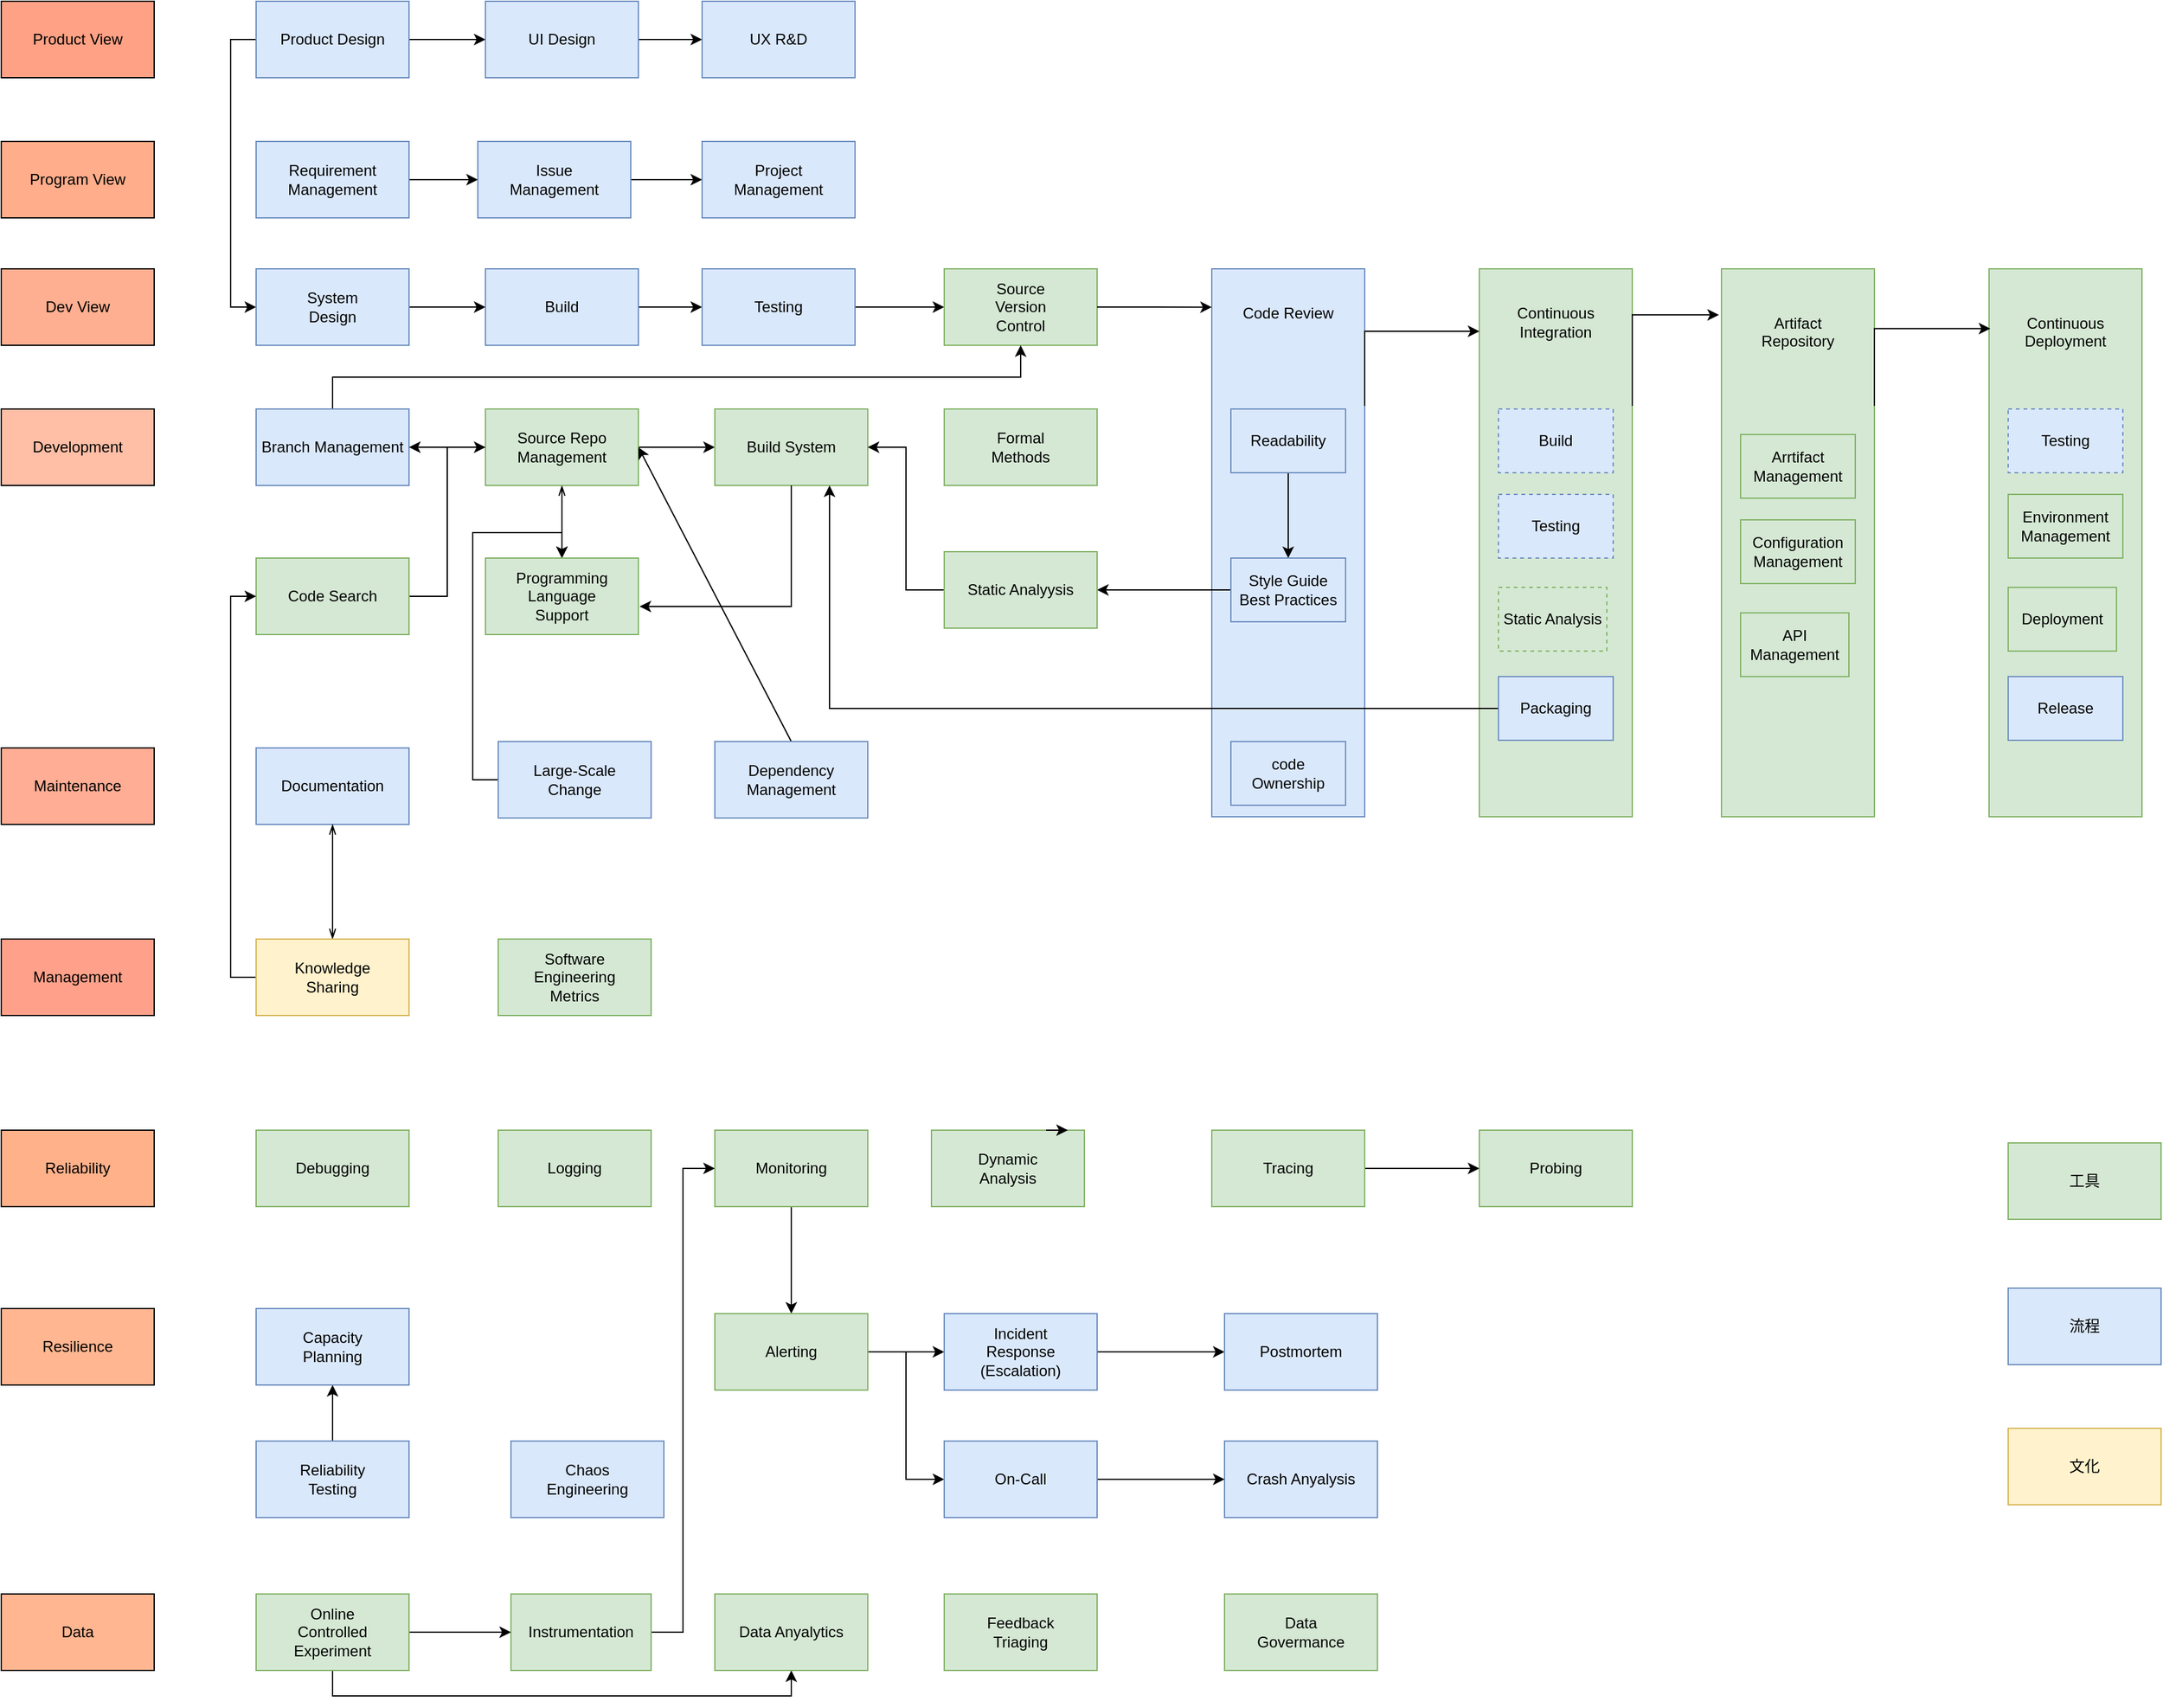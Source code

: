 <mxfile version="22.0.8" type="github">
  <diagram name="Page-1" id="N2fLYYJ7Sn-WK91yS1RT">
    <mxGraphModel dx="1026" dy="734" grid="1" gridSize="10" guides="1" tooltips="1" connect="1" arrows="1" fold="1" page="1" pageScale="1" pageWidth="827" pageHeight="1169" math="0" shadow="0">
      <root>
        <mxCell id="0" />
        <mxCell id="1" parent="0" />
        <mxCell id="pkD06Va31-v87r6-lviA-1" value="Product View" style="rounded=0;whiteSpace=wrap;html=1;fillColor=#FFA185;" parent="1" vertex="1">
          <mxGeometry x="40" y="50" width="120" height="60" as="geometry" />
        </mxCell>
        <mxCell id="pkD06Va31-v87r6-lviA-2" value="Program View" style="rounded=0;whiteSpace=wrap;html=1;fillColor=#FFAD8A;" parent="1" vertex="1">
          <mxGeometry x="40" y="160" width="120" height="60" as="geometry" />
        </mxCell>
        <mxCell id="pkD06Va31-v87r6-lviA-3" value="Dev View" style="rounded=0;whiteSpace=wrap;html=1;fillColor=#FFAF91;" parent="1" vertex="1">
          <mxGeometry x="40" y="260" width="120" height="60" as="geometry" />
        </mxCell>
        <mxCell id="pkD06Va31-v87r6-lviA-4" value="Development" style="rounded=0;whiteSpace=wrap;html=1;fillColor=#FFBEA6;" parent="1" vertex="1">
          <mxGeometry x="40" y="370" width="120" height="60" as="geometry" />
        </mxCell>
        <mxCell id="pkD06Va31-v87r6-lviA-5" value="Maintenance" style="rounded=0;whiteSpace=wrap;html=1;fillColor=#FFAD94;" parent="1" vertex="1">
          <mxGeometry x="40" y="636" width="120" height="60" as="geometry" />
        </mxCell>
        <mxCell id="pkD06Va31-v87r6-lviA-6" value="Management" style="rounded=0;whiteSpace=wrap;html=1;fillColor=#FFA18A;" parent="1" vertex="1">
          <mxGeometry x="40" y="786" width="120" height="60" as="geometry" />
        </mxCell>
        <mxCell id="pkD06Va31-v87r6-lviA-7" value="Reliability" style="rounded=0;whiteSpace=wrap;html=1;fillColor=#FFB18A;" parent="1" vertex="1">
          <mxGeometry x="40" y="936" width="120" height="60" as="geometry" />
        </mxCell>
        <mxCell id="pkD06Va31-v87r6-lviA-8" value="Resilience" style="rounded=0;whiteSpace=wrap;html=1;fillColor=#FFB691;" parent="1" vertex="1">
          <mxGeometry x="40" y="1076" width="120" height="60" as="geometry" />
        </mxCell>
        <mxCell id="pkD06Va31-v87r6-lviA-22" value="" style="edgeStyle=orthogonalEdgeStyle;rounded=0;orthogonalLoop=1;jettySize=auto;html=1;" parent="1" source="pkD06Va31-v87r6-lviA-9" target="pkD06Va31-v87r6-lviA-10" edge="1">
          <mxGeometry relative="1" as="geometry" />
        </mxCell>
        <mxCell id="pkD06Va31-v87r6-lviA-24" style="edgeStyle=orthogonalEdgeStyle;rounded=0;orthogonalLoop=1;jettySize=auto;html=1;entryX=0;entryY=0.5;entryDx=0;entryDy=0;exitX=0;exitY=0.5;exitDx=0;exitDy=0;" parent="1" source="pkD06Va31-v87r6-lviA-9" target="pkD06Va31-v87r6-lviA-15" edge="1">
          <mxGeometry relative="1" as="geometry" />
        </mxCell>
        <mxCell id="pkD06Va31-v87r6-lviA-9" value="Product Design" style="rounded=0;whiteSpace=wrap;html=1;fillColor=#dae8fc;strokeColor=#6c8ebf;" parent="1" vertex="1">
          <mxGeometry x="240" y="50" width="120" height="60" as="geometry" />
        </mxCell>
        <mxCell id="pkD06Va31-v87r6-lviA-23" value="" style="edgeStyle=orthogonalEdgeStyle;rounded=0;orthogonalLoop=1;jettySize=auto;html=1;" parent="1" source="pkD06Va31-v87r6-lviA-10" target="pkD06Va31-v87r6-lviA-11" edge="1">
          <mxGeometry relative="1" as="geometry" />
        </mxCell>
        <mxCell id="pkD06Va31-v87r6-lviA-10" value="UI Design" style="rounded=0;whiteSpace=wrap;html=1;fillColor=#dae8fc;strokeColor=#6c8ebf;" parent="1" vertex="1">
          <mxGeometry x="420" y="50" width="120" height="60" as="geometry" />
        </mxCell>
        <mxCell id="pkD06Va31-v87r6-lviA-11" value="UX R&amp;amp;D" style="rounded=0;whiteSpace=wrap;html=1;fillColor=#dae8fc;strokeColor=#6c8ebf;" parent="1" vertex="1">
          <mxGeometry x="590" y="50" width="120" height="60" as="geometry" />
        </mxCell>
        <mxCell id="azXyzHov6pEqpBvfPe1A-110" value="" style="edgeStyle=orthogonalEdgeStyle;rounded=0;orthogonalLoop=1;jettySize=auto;html=1;" edge="1" parent="1" source="pkD06Va31-v87r6-lviA-12" target="pkD06Va31-v87r6-lviA-13">
          <mxGeometry relative="1" as="geometry" />
        </mxCell>
        <mxCell id="pkD06Va31-v87r6-lviA-12" value="Requirement&lt;br&gt;Management" style="rounded=0;whiteSpace=wrap;html=1;fillColor=#dae8fc;strokeColor=#6c8ebf;" parent="1" vertex="1">
          <mxGeometry x="240" y="160" width="120" height="60" as="geometry" />
        </mxCell>
        <mxCell id="azXyzHov6pEqpBvfPe1A-111" value="" style="edgeStyle=orthogonalEdgeStyle;rounded=0;orthogonalLoop=1;jettySize=auto;html=1;" edge="1" parent="1" source="pkD06Va31-v87r6-lviA-13" target="pkD06Va31-v87r6-lviA-14">
          <mxGeometry relative="1" as="geometry" />
        </mxCell>
        <mxCell id="pkD06Va31-v87r6-lviA-13" value="Issue&lt;br&gt;Management" style="rounded=0;whiteSpace=wrap;html=1;fillColor=#dae8fc;strokeColor=#6c8ebf;" parent="1" vertex="1">
          <mxGeometry x="414" y="160" width="120" height="60" as="geometry" />
        </mxCell>
        <mxCell id="pkD06Va31-v87r6-lviA-14" value="Project&lt;br&gt;Management" style="rounded=0;whiteSpace=wrap;html=1;fillColor=#dae8fc;strokeColor=#6c8ebf;" parent="1" vertex="1">
          <mxGeometry x="590" y="160" width="120" height="60" as="geometry" />
        </mxCell>
        <mxCell id="azXyzHov6pEqpBvfPe1A-88" value="" style="edgeStyle=orthogonalEdgeStyle;rounded=0;orthogonalLoop=1;jettySize=auto;html=1;" edge="1" parent="1" source="pkD06Va31-v87r6-lviA-15" target="pkD06Va31-v87r6-lviA-16">
          <mxGeometry relative="1" as="geometry" />
        </mxCell>
        <mxCell id="pkD06Va31-v87r6-lviA-15" value="System&lt;br&gt;Design" style="rounded=0;whiteSpace=wrap;html=1;fillColor=#dae8fc;strokeColor=#6c8ebf;" parent="1" vertex="1">
          <mxGeometry x="240" y="260" width="120" height="60" as="geometry" />
        </mxCell>
        <mxCell id="azXyzHov6pEqpBvfPe1A-102" value="" style="edgeStyle=orthogonalEdgeStyle;rounded=0;orthogonalLoop=1;jettySize=auto;html=1;" edge="1" parent="1" source="pkD06Va31-v87r6-lviA-16" target="pkD06Va31-v87r6-lviA-17">
          <mxGeometry relative="1" as="geometry" />
        </mxCell>
        <mxCell id="pkD06Va31-v87r6-lviA-16" value="Build" style="rounded=0;whiteSpace=wrap;html=1;fillColor=#dae8fc;strokeColor=#6c8ebf;" parent="1" vertex="1">
          <mxGeometry x="420" y="260" width="120" height="60" as="geometry" />
        </mxCell>
        <mxCell id="azXyzHov6pEqpBvfPe1A-103" value="" style="edgeStyle=orthogonalEdgeStyle;rounded=0;orthogonalLoop=1;jettySize=auto;html=1;" edge="1" parent="1" source="pkD06Va31-v87r6-lviA-17" target="pkD06Va31-v87r6-lviA-18">
          <mxGeometry relative="1" as="geometry" />
        </mxCell>
        <mxCell id="pkD06Va31-v87r6-lviA-17" value="Testing" style="rounded=0;whiteSpace=wrap;html=1;fillColor=#dae8fc;strokeColor=#6c8ebf;" parent="1" vertex="1">
          <mxGeometry x="590" y="260" width="120" height="60" as="geometry" />
        </mxCell>
        <mxCell id="pkD06Va31-v87r6-lviA-18" value="Source&lt;br&gt;Version&lt;br&gt;Control" style="rounded=0;whiteSpace=wrap;html=1;fillColor=#d5e8d4;strokeColor=#82b366;" parent="1" vertex="1">
          <mxGeometry x="780" y="260" width="120" height="60" as="geometry" />
        </mxCell>
        <mxCell id="azXyzHov6pEqpBvfPe1A-87" style="edgeStyle=orthogonalEdgeStyle;rounded=0;orthogonalLoop=1;jettySize=auto;html=1;exitX=0.5;exitY=0;exitDx=0;exitDy=0;entryX=0.5;entryY=1;entryDx=0;entryDy=0;" edge="1" parent="1" source="pkD06Va31-v87r6-lviA-19" target="pkD06Va31-v87r6-lviA-18">
          <mxGeometry relative="1" as="geometry" />
        </mxCell>
        <mxCell id="pkD06Va31-v87r6-lviA-19" value="Branch Management" style="rounded=0;whiteSpace=wrap;html=1;fillColor=#dae8fc;strokeColor=#6c8ebf;" parent="1" vertex="1">
          <mxGeometry x="240" y="370" width="120" height="60" as="geometry" />
        </mxCell>
        <mxCell id="azXyzHov6pEqpBvfPe1A-90" value="" style="edgeStyle=orthogonalEdgeStyle;rounded=0;orthogonalLoop=1;jettySize=auto;html=1;" edge="1" parent="1" source="pkD06Va31-v87r6-lviA-20" target="pkD06Va31-v87r6-lviA-19">
          <mxGeometry relative="1" as="geometry" />
        </mxCell>
        <mxCell id="azXyzHov6pEqpBvfPe1A-92" value="" style="edgeStyle=orthogonalEdgeStyle;rounded=0;orthogonalLoop=1;jettySize=auto;html=1;startArrow=openThin;startFill=0;" edge="1" parent="1" source="pkD06Va31-v87r6-lviA-20" target="azXyzHov6pEqpBvfPe1A-21">
          <mxGeometry relative="1" as="geometry" />
        </mxCell>
        <mxCell id="azXyzHov6pEqpBvfPe1A-96" value="" style="edgeStyle=orthogonalEdgeStyle;rounded=0;orthogonalLoop=1;jettySize=auto;html=1;" edge="1" parent="1" source="pkD06Va31-v87r6-lviA-20" target="pkD06Va31-v87r6-lviA-21">
          <mxGeometry relative="1" as="geometry" />
        </mxCell>
        <mxCell id="pkD06Va31-v87r6-lviA-20" value="Source Repo&lt;br&gt;Management" style="rounded=0;whiteSpace=wrap;html=1;fillColor=#d5e8d4;strokeColor=#82b366;" parent="1" vertex="1">
          <mxGeometry x="420" y="370" width="120" height="60" as="geometry" />
        </mxCell>
        <mxCell id="pkD06Va31-v87r6-lviA-21" value="Build System" style="rounded=0;whiteSpace=wrap;html=1;fillColor=#d5e8d4;strokeColor=#82b366;" parent="1" vertex="1">
          <mxGeometry x="600" y="370" width="120" height="60" as="geometry" />
        </mxCell>
        <mxCell id="azXyzHov6pEqpBvfPe1A-1" value="Code Review&lt;br&gt;&lt;br&gt;&lt;br&gt;&lt;br&gt;&lt;br&gt;&lt;br&gt;&lt;br&gt;&lt;br&gt;&lt;br&gt;&lt;br&gt;&lt;br&gt;&lt;br&gt;&lt;br&gt;&lt;br&gt;&lt;br&gt;&lt;br&gt;&lt;br&gt;&lt;br&gt;&lt;br&gt;&lt;br&gt;&lt;br&gt;&lt;br&gt;&lt;br&gt;&lt;br&gt;&lt;br&gt;&lt;br&gt;" style="rounded=0;whiteSpace=wrap;html=1;fillColor=#dae8fc;strokeColor=#6c8ebf;align=center;" vertex="1" parent="1">
          <mxGeometry x="990" y="260" width="120" height="430" as="geometry" />
        </mxCell>
        <mxCell id="azXyzHov6pEqpBvfPe1A-100" value="" style="edgeStyle=orthogonalEdgeStyle;rounded=0;orthogonalLoop=1;jettySize=auto;html=1;" edge="1" parent="1" source="azXyzHov6pEqpBvfPe1A-2" target="azXyzHov6pEqpBvfPe1A-3">
          <mxGeometry relative="1" as="geometry" />
        </mxCell>
        <mxCell id="azXyzHov6pEqpBvfPe1A-2" value="Readability" style="rounded=0;whiteSpace=wrap;html=1;fillColor=#dae8fc;strokeColor=#6c8ebf;" vertex="1" parent="1">
          <mxGeometry x="1005" y="370" width="90" height="50" as="geometry" />
        </mxCell>
        <mxCell id="azXyzHov6pEqpBvfPe1A-101" value="" style="edgeStyle=orthogonalEdgeStyle;rounded=0;orthogonalLoop=1;jettySize=auto;html=1;" edge="1" parent="1" source="azXyzHov6pEqpBvfPe1A-3" target="azXyzHov6pEqpBvfPe1A-23">
          <mxGeometry relative="1" as="geometry" />
        </mxCell>
        <mxCell id="azXyzHov6pEqpBvfPe1A-3" value="Style Guide&lt;br&gt;Best Practices" style="rounded=0;whiteSpace=wrap;html=1;fillColor=#dae8fc;strokeColor=#6c8ebf;" vertex="1" parent="1">
          <mxGeometry x="1005" y="487" width="90" height="50" as="geometry" />
        </mxCell>
        <mxCell id="azXyzHov6pEqpBvfPe1A-4" value="code&lt;br&gt;Ownership" style="rounded=0;whiteSpace=wrap;html=1;fillColor=#dae8fc;strokeColor=#6c8ebf;" vertex="1" parent="1">
          <mxGeometry x="1005" y="631" width="90" height="50" as="geometry" />
        </mxCell>
        <mxCell id="azXyzHov6pEqpBvfPe1A-91" style="edgeStyle=orthogonalEdgeStyle;rounded=0;orthogonalLoop=1;jettySize=auto;html=1;exitX=1;exitY=0.5;exitDx=0;exitDy=0;entryX=0;entryY=0.5;entryDx=0;entryDy=0;" edge="1" parent="1" source="azXyzHov6pEqpBvfPe1A-14" target="pkD06Va31-v87r6-lviA-20">
          <mxGeometry relative="1" as="geometry" />
        </mxCell>
        <mxCell id="azXyzHov6pEqpBvfPe1A-14" value="Code Search" style="rounded=0;whiteSpace=wrap;html=1;fillColor=#d5e8d4;strokeColor=#82b366;" vertex="1" parent="1">
          <mxGeometry x="240" y="487" width="120" height="60" as="geometry" />
        </mxCell>
        <mxCell id="azXyzHov6pEqpBvfPe1A-15" value="Documentation" style="rounded=0;whiteSpace=wrap;html=1;fillColor=#dae8fc;strokeColor=#6c8ebf;" vertex="1" parent="1">
          <mxGeometry x="240" y="636" width="120" height="60" as="geometry" />
        </mxCell>
        <mxCell id="azXyzHov6pEqpBvfPe1A-85" style="edgeStyle=orthogonalEdgeStyle;rounded=0;orthogonalLoop=1;jettySize=auto;html=1;exitX=0;exitY=0.5;exitDx=0;exitDy=0;entryX=0;entryY=0.5;entryDx=0;entryDy=0;" edge="1" parent="1" source="azXyzHov6pEqpBvfPe1A-17" target="azXyzHov6pEqpBvfPe1A-14">
          <mxGeometry relative="1" as="geometry" />
        </mxCell>
        <mxCell id="azXyzHov6pEqpBvfPe1A-86" value="" style="rounded=0;orthogonalLoop=1;jettySize=auto;html=1;endArrow=openThin;endFill=0;startArrow=openThin;startFill=0;" edge="1" parent="1" source="azXyzHov6pEqpBvfPe1A-17" target="azXyzHov6pEqpBvfPe1A-15">
          <mxGeometry relative="1" as="geometry" />
        </mxCell>
        <mxCell id="azXyzHov6pEqpBvfPe1A-17" value="Knowledge&lt;br&gt;Sharing" style="rounded=0;whiteSpace=wrap;html=1;fillColor=#fff2cc;strokeColor=#d6b656;" vertex="1" parent="1">
          <mxGeometry x="240" y="786" width="120" height="60" as="geometry" />
        </mxCell>
        <mxCell id="azXyzHov6pEqpBvfPe1A-18" value="Software&lt;br&gt;Engineering&lt;br&gt;Metrics" style="rounded=0;whiteSpace=wrap;html=1;fillColor=#d5e8d4;strokeColor=#82b366;" vertex="1" parent="1">
          <mxGeometry x="430" y="786" width="120" height="60" as="geometry" />
        </mxCell>
        <mxCell id="azXyzHov6pEqpBvfPe1A-93" style="edgeStyle=orthogonalEdgeStyle;rounded=0;orthogonalLoop=1;jettySize=auto;html=1;exitX=0;exitY=0.5;exitDx=0;exitDy=0;entryX=0.5;entryY=0;entryDx=0;entryDy=0;" edge="1" parent="1" source="azXyzHov6pEqpBvfPe1A-19" target="azXyzHov6pEqpBvfPe1A-21">
          <mxGeometry relative="1" as="geometry">
            <Array as="points">
              <mxPoint x="410" y="661" />
              <mxPoint x="410" y="467" />
              <mxPoint x="480" y="467" />
            </Array>
          </mxGeometry>
        </mxCell>
        <mxCell id="azXyzHov6pEqpBvfPe1A-19" value="Large-Scale&lt;br&gt;Change" style="rounded=0;whiteSpace=wrap;html=1;fillColor=#dae8fc;strokeColor=#6c8ebf;" vertex="1" parent="1">
          <mxGeometry x="430" y="631" width="120" height="60" as="geometry" />
        </mxCell>
        <mxCell id="azXyzHov6pEqpBvfPe1A-94" style="rounded=0;orthogonalLoop=1;jettySize=auto;html=1;exitX=0.5;exitY=0;exitDx=0;exitDy=0;entryX=1;entryY=0.5;entryDx=0;entryDy=0;" edge="1" parent="1" source="azXyzHov6pEqpBvfPe1A-20" target="pkD06Va31-v87r6-lviA-20">
          <mxGeometry relative="1" as="geometry" />
        </mxCell>
        <mxCell id="azXyzHov6pEqpBvfPe1A-20" value="Dependency&lt;br&gt;Management" style="rounded=0;whiteSpace=wrap;html=1;fillColor=#dae8fc;strokeColor=#6c8ebf;" vertex="1" parent="1">
          <mxGeometry x="600" y="631" width="120" height="60" as="geometry" />
        </mxCell>
        <mxCell id="azXyzHov6pEqpBvfPe1A-21" value="Programming&lt;br&gt;Language&lt;br&gt;Support" style="rounded=0;whiteSpace=wrap;html=1;fillColor=#d5e8d4;strokeColor=#82b366;" vertex="1" parent="1">
          <mxGeometry x="420" y="487" width="120" height="60" as="geometry" />
        </mxCell>
        <mxCell id="azXyzHov6pEqpBvfPe1A-22" value="Formal&lt;br&gt;Methods" style="rounded=0;whiteSpace=wrap;html=1;fillColor=#d5e8d4;strokeColor=#82b366;" vertex="1" parent="1">
          <mxGeometry x="780" y="370" width="120" height="60" as="geometry" />
        </mxCell>
        <mxCell id="azXyzHov6pEqpBvfPe1A-98" style="edgeStyle=orthogonalEdgeStyle;rounded=0;orthogonalLoop=1;jettySize=auto;html=1;exitX=0;exitY=0.5;exitDx=0;exitDy=0;entryX=1;entryY=0.5;entryDx=0;entryDy=0;" edge="1" parent="1" source="azXyzHov6pEqpBvfPe1A-23" target="pkD06Va31-v87r6-lviA-21">
          <mxGeometry relative="1" as="geometry" />
        </mxCell>
        <mxCell id="azXyzHov6pEqpBvfPe1A-23" value="Static Analyysis" style="rounded=0;whiteSpace=wrap;html=1;fillColor=#d5e8d4;strokeColor=#82b366;" vertex="1" parent="1">
          <mxGeometry x="780" y="482" width="120" height="60" as="geometry" />
        </mxCell>
        <mxCell id="azXyzHov6pEqpBvfPe1A-24" value="Continuous&lt;br&gt;Integration&lt;br&gt;&lt;br&gt;&lt;br&gt;&lt;br&gt;&lt;br&gt;&lt;br&gt;&lt;br&gt;&lt;br&gt;&lt;br&gt;&lt;br&gt;&lt;br&gt;&lt;br&gt;&lt;br&gt;&lt;br&gt;&lt;br&gt;&lt;br&gt;&lt;br&gt;&lt;br&gt;&lt;br&gt;&lt;br&gt;&lt;br&gt;&lt;br&gt;&lt;br&gt;&lt;br&gt;&lt;br&gt;" style="rounded=0;whiteSpace=wrap;html=1;fillColor=#d5e8d4;strokeColor=#82b366;align=center;" vertex="1" parent="1">
          <mxGeometry x="1200" y="260" width="120" height="430" as="geometry" />
        </mxCell>
        <mxCell id="azXyzHov6pEqpBvfPe1A-25" value="Build" style="rounded=0;whiteSpace=wrap;html=1;fillColor=#dae8fc;strokeColor=#6c8ebf;dashed=1;" vertex="1" parent="1">
          <mxGeometry x="1215" y="370" width="90" height="50" as="geometry" />
        </mxCell>
        <mxCell id="azXyzHov6pEqpBvfPe1A-26" value="Testing" style="rounded=0;whiteSpace=wrap;html=1;fillColor=#dae8fc;strokeColor=#6c8ebf;dashed=1;" vertex="1" parent="1">
          <mxGeometry x="1215" y="437" width="90" height="50" as="geometry" />
        </mxCell>
        <mxCell id="azXyzHov6pEqpBvfPe1A-27" value="Static Analysis" style="rounded=0;whiteSpace=wrap;html=1;fillColor=#d5e8d4;strokeColor=#82b366;dashed=1;" vertex="1" parent="1">
          <mxGeometry x="1215" y="510" width="85" height="50" as="geometry" />
        </mxCell>
        <mxCell id="azXyzHov6pEqpBvfPe1A-99" style="edgeStyle=orthogonalEdgeStyle;rounded=0;orthogonalLoop=1;jettySize=auto;html=1;exitX=0;exitY=0.5;exitDx=0;exitDy=0;entryX=0.75;entryY=1;entryDx=0;entryDy=0;" edge="1" parent="1" source="azXyzHov6pEqpBvfPe1A-32" target="pkD06Va31-v87r6-lviA-21">
          <mxGeometry relative="1" as="geometry" />
        </mxCell>
        <mxCell id="azXyzHov6pEqpBvfPe1A-32" value="Packaging" style="rounded=0;whiteSpace=wrap;html=1;fillColor=#dae8fc;strokeColor=#6c8ebf;" vertex="1" parent="1">
          <mxGeometry x="1215" y="580" width="90" height="50" as="geometry" />
        </mxCell>
        <mxCell id="azXyzHov6pEqpBvfPe1A-38" value="Artifact&lt;br&gt;Repository&lt;br&gt;&lt;br&gt;&lt;br&gt;&lt;br&gt;&lt;br&gt;&lt;br&gt;&lt;br&gt;&lt;br&gt;&lt;br&gt;&lt;br&gt;&lt;br&gt;&lt;br&gt;&lt;br&gt;&lt;br&gt;&lt;br&gt;&lt;br&gt;&lt;br&gt;&lt;br&gt;&lt;br&gt;&lt;br&gt;&lt;br&gt;&lt;br&gt;&lt;br&gt;&lt;br&gt;" style="rounded=0;whiteSpace=wrap;html=1;fillColor=#d5e8d4;strokeColor=#82b366;align=center;" vertex="1" parent="1">
          <mxGeometry x="1390" y="260" width="120" height="430" as="geometry" />
        </mxCell>
        <mxCell id="azXyzHov6pEqpBvfPe1A-39" value="Arrtifact&lt;br&gt;Management" style="rounded=0;whiteSpace=wrap;html=1;fillColor=#d5e8d4;strokeColor=#82b366;" vertex="1" parent="1">
          <mxGeometry x="1405" y="390" width="90" height="50" as="geometry" />
        </mxCell>
        <mxCell id="azXyzHov6pEqpBvfPe1A-40" value="Configuration&lt;br&gt;Management" style="rounded=0;whiteSpace=wrap;html=1;fillColor=#d5e8d4;strokeColor=#82b366;" vertex="1" parent="1">
          <mxGeometry x="1405" y="457" width="90" height="50" as="geometry" />
        </mxCell>
        <mxCell id="azXyzHov6pEqpBvfPe1A-41" value="API Management" style="rounded=0;whiteSpace=wrap;html=1;fillColor=#d5e8d4;strokeColor=#82b366;" vertex="1" parent="1">
          <mxGeometry x="1405" y="530" width="85" height="50" as="geometry" />
        </mxCell>
        <mxCell id="azXyzHov6pEqpBvfPe1A-43" value="Continuous&lt;br&gt;Deployment&lt;br&gt;&lt;br&gt;&lt;br&gt;&lt;br&gt;&lt;br&gt;&lt;br&gt;&lt;br&gt;&lt;br&gt;&lt;br&gt;&lt;br&gt;&lt;br&gt;&lt;br&gt;&lt;br&gt;&lt;br&gt;&lt;br&gt;&lt;br&gt;&lt;br&gt;&lt;br&gt;&lt;br&gt;&lt;br&gt;&lt;br&gt;&lt;br&gt;&lt;br&gt;&lt;br&gt;" style="rounded=0;whiteSpace=wrap;html=1;fillColor=#d5e8d4;strokeColor=#82b366;align=center;" vertex="1" parent="1">
          <mxGeometry x="1600" y="260" width="120" height="430" as="geometry" />
        </mxCell>
        <mxCell id="azXyzHov6pEqpBvfPe1A-44" value="Testing" style="rounded=0;whiteSpace=wrap;html=1;fillColor=#dae8fc;strokeColor=#6c8ebf;dashed=1;" vertex="1" parent="1">
          <mxGeometry x="1615" y="370" width="90" height="50" as="geometry" />
        </mxCell>
        <mxCell id="azXyzHov6pEqpBvfPe1A-45" value="Environment&lt;br&gt;Management" style="rounded=0;whiteSpace=wrap;html=1;fillColor=#d5e8d4;strokeColor=#82b366;" vertex="1" parent="1">
          <mxGeometry x="1615" y="437" width="90" height="50" as="geometry" />
        </mxCell>
        <mxCell id="azXyzHov6pEqpBvfPe1A-46" value="Deployment" style="rounded=0;whiteSpace=wrap;html=1;fillColor=#d5e8d4;strokeColor=#82b366;" vertex="1" parent="1">
          <mxGeometry x="1615" y="510" width="85" height="50" as="geometry" />
        </mxCell>
        <mxCell id="azXyzHov6pEqpBvfPe1A-47" value="Release" style="rounded=0;whiteSpace=wrap;html=1;fillColor=#dae8fc;strokeColor=#6c8ebf;" vertex="1" parent="1">
          <mxGeometry x="1615" y="580" width="90" height="50" as="geometry" />
        </mxCell>
        <mxCell id="azXyzHov6pEqpBvfPe1A-48" value="Debugging" style="rounded=0;whiteSpace=wrap;html=1;fillColor=#d5e8d4;strokeColor=#82b366;" vertex="1" parent="1">
          <mxGeometry x="240" y="936" width="120" height="60" as="geometry" />
        </mxCell>
        <mxCell id="azXyzHov6pEqpBvfPe1A-49" value="Logging" style="rounded=0;whiteSpace=wrap;html=1;fillColor=#d5e8d4;strokeColor=#82b366;" vertex="1" parent="1">
          <mxGeometry x="430" y="936" width="120" height="60" as="geometry" />
        </mxCell>
        <mxCell id="azXyzHov6pEqpBvfPe1A-78" style="edgeStyle=orthogonalEdgeStyle;rounded=0;orthogonalLoop=1;jettySize=auto;html=1;exitX=0.5;exitY=1;exitDx=0;exitDy=0;" edge="1" parent="1" source="azXyzHov6pEqpBvfPe1A-50" target="azXyzHov6pEqpBvfPe1A-59">
          <mxGeometry relative="1" as="geometry" />
        </mxCell>
        <mxCell id="azXyzHov6pEqpBvfPe1A-50" value="Monitoring" style="rounded=0;whiteSpace=wrap;html=1;fillColor=#d5e8d4;strokeColor=#82b366;" vertex="1" parent="1">
          <mxGeometry x="600" y="936" width="120" height="60" as="geometry" />
        </mxCell>
        <mxCell id="azXyzHov6pEqpBvfPe1A-51" value="Dynamic&lt;br&gt;Analysis" style="rounded=0;whiteSpace=wrap;html=1;fillColor=#d5e8d4;strokeColor=#82b366;" vertex="1" parent="1">
          <mxGeometry x="770" y="936" width="120" height="60" as="geometry" />
        </mxCell>
        <mxCell id="azXyzHov6pEqpBvfPe1A-83" value="" style="edgeStyle=orthogonalEdgeStyle;rounded=0;orthogonalLoop=1;jettySize=auto;html=1;" edge="1" parent="1" source="azXyzHov6pEqpBvfPe1A-52" target="azXyzHov6pEqpBvfPe1A-53">
          <mxGeometry relative="1" as="geometry" />
        </mxCell>
        <mxCell id="azXyzHov6pEqpBvfPe1A-52" value="Tracing" style="rounded=0;whiteSpace=wrap;html=1;fillColor=#d5e8d4;strokeColor=#82b366;" vertex="1" parent="1">
          <mxGeometry x="990" y="936" width="120" height="60" as="geometry" />
        </mxCell>
        <mxCell id="azXyzHov6pEqpBvfPe1A-53" value="Probing" style="rounded=0;whiteSpace=wrap;html=1;fillColor=#d5e8d4;strokeColor=#82b366;" vertex="1" parent="1">
          <mxGeometry x="1200" y="936" width="120" height="60" as="geometry" />
        </mxCell>
        <mxCell id="azXyzHov6pEqpBvfPe1A-54" style="edgeStyle=orthogonalEdgeStyle;rounded=0;orthogonalLoop=1;jettySize=auto;html=1;exitX=0.75;exitY=0;exitDx=0;exitDy=0;entryX=0.892;entryY=0;entryDx=0;entryDy=0;entryPerimeter=0;" edge="1" parent="1" source="azXyzHov6pEqpBvfPe1A-51" target="azXyzHov6pEqpBvfPe1A-51">
          <mxGeometry relative="1" as="geometry" />
        </mxCell>
        <mxCell id="azXyzHov6pEqpBvfPe1A-55" value="Data" style="rounded=0;whiteSpace=wrap;html=1;fillColor=#FFB691;" vertex="1" parent="1">
          <mxGeometry x="40" y="1300" width="120" height="60" as="geometry" />
        </mxCell>
        <mxCell id="azXyzHov6pEqpBvfPe1A-56" value="Capacity&lt;br&gt;Planning" style="rounded=0;whiteSpace=wrap;html=1;fillColor=#dae8fc;strokeColor=#6c8ebf;" vertex="1" parent="1">
          <mxGeometry x="240" y="1076" width="120" height="60" as="geometry" />
        </mxCell>
        <mxCell id="azXyzHov6pEqpBvfPe1A-84" value="" style="edgeStyle=orthogonalEdgeStyle;rounded=0;orthogonalLoop=1;jettySize=auto;html=1;" edge="1" parent="1" source="azXyzHov6pEqpBvfPe1A-57" target="azXyzHov6pEqpBvfPe1A-56">
          <mxGeometry relative="1" as="geometry" />
        </mxCell>
        <mxCell id="azXyzHov6pEqpBvfPe1A-57" value="Reliability&lt;br&gt;Testing" style="rounded=0;whiteSpace=wrap;html=1;fillColor=#dae8fc;strokeColor=#6c8ebf;" vertex="1" parent="1">
          <mxGeometry x="240" y="1180" width="120" height="60" as="geometry" />
        </mxCell>
        <mxCell id="azXyzHov6pEqpBvfPe1A-58" value="Chaos&lt;br&gt;Engineering" style="rounded=0;whiteSpace=wrap;html=1;fillColor=#dae8fc;strokeColor=#6c8ebf;" vertex="1" parent="1">
          <mxGeometry x="440" y="1180" width="120" height="60" as="geometry" />
        </mxCell>
        <mxCell id="azXyzHov6pEqpBvfPe1A-79" value="" style="edgeStyle=orthogonalEdgeStyle;rounded=0;orthogonalLoop=1;jettySize=auto;html=1;" edge="1" parent="1" source="azXyzHov6pEqpBvfPe1A-59" target="azXyzHov6pEqpBvfPe1A-60">
          <mxGeometry relative="1" as="geometry" />
        </mxCell>
        <mxCell id="azXyzHov6pEqpBvfPe1A-80" style="edgeStyle=orthogonalEdgeStyle;rounded=0;orthogonalLoop=1;jettySize=auto;html=1;exitX=1;exitY=0.5;exitDx=0;exitDy=0;entryX=0;entryY=0.5;entryDx=0;entryDy=0;" edge="1" parent="1" source="azXyzHov6pEqpBvfPe1A-59" target="azXyzHov6pEqpBvfPe1A-63">
          <mxGeometry relative="1" as="geometry" />
        </mxCell>
        <mxCell id="azXyzHov6pEqpBvfPe1A-59" value="Alerting" style="rounded=0;whiteSpace=wrap;html=1;fillColor=#d5e8d4;strokeColor=#82b366;" vertex="1" parent="1">
          <mxGeometry x="600" y="1080" width="120" height="60" as="geometry" />
        </mxCell>
        <mxCell id="azXyzHov6pEqpBvfPe1A-82" value="" style="edgeStyle=orthogonalEdgeStyle;rounded=0;orthogonalLoop=1;jettySize=auto;html=1;" edge="1" parent="1" source="azXyzHov6pEqpBvfPe1A-60" target="azXyzHov6pEqpBvfPe1A-61">
          <mxGeometry relative="1" as="geometry" />
        </mxCell>
        <mxCell id="azXyzHov6pEqpBvfPe1A-60" value="Incident&lt;br&gt;Response&lt;br&gt;(Escalation)" style="rounded=0;whiteSpace=wrap;html=1;fillColor=#dae8fc;strokeColor=#6c8ebf;" vertex="1" parent="1">
          <mxGeometry x="780" y="1080" width="120" height="60" as="geometry" />
        </mxCell>
        <mxCell id="azXyzHov6pEqpBvfPe1A-61" value="Postmortem" style="rounded=0;whiteSpace=wrap;html=1;fillColor=#dae8fc;strokeColor=#6c8ebf;" vertex="1" parent="1">
          <mxGeometry x="1000" y="1080" width="120" height="60" as="geometry" />
        </mxCell>
        <mxCell id="azXyzHov6pEqpBvfPe1A-62" value="Crash Anyalysis" style="rounded=0;whiteSpace=wrap;html=1;fillColor=#dae8fc;strokeColor=#6c8ebf;" vertex="1" parent="1">
          <mxGeometry x="1000" y="1180" width="120" height="60" as="geometry" />
        </mxCell>
        <mxCell id="azXyzHov6pEqpBvfPe1A-81" style="edgeStyle=orthogonalEdgeStyle;rounded=0;orthogonalLoop=1;jettySize=auto;html=1;exitX=1;exitY=0.5;exitDx=0;exitDy=0;entryX=0;entryY=0.5;entryDx=0;entryDy=0;" edge="1" parent="1" source="azXyzHov6pEqpBvfPe1A-63" target="azXyzHov6pEqpBvfPe1A-62">
          <mxGeometry relative="1" as="geometry" />
        </mxCell>
        <mxCell id="azXyzHov6pEqpBvfPe1A-63" value="On-Call" style="rounded=0;whiteSpace=wrap;html=1;fillColor=#dae8fc;strokeColor=#6c8ebf;" vertex="1" parent="1">
          <mxGeometry x="780" y="1180" width="120" height="60" as="geometry" />
        </mxCell>
        <mxCell id="azXyzHov6pEqpBvfPe1A-77" style="edgeStyle=orthogonalEdgeStyle;rounded=0;orthogonalLoop=1;jettySize=auto;html=1;exitX=1;exitY=0.5;exitDx=0;exitDy=0;entryX=0;entryY=0.5;entryDx=0;entryDy=0;" edge="1" parent="1" source="azXyzHov6pEqpBvfPe1A-64" target="azXyzHov6pEqpBvfPe1A-50">
          <mxGeometry relative="1" as="geometry" />
        </mxCell>
        <mxCell id="azXyzHov6pEqpBvfPe1A-64" value="Instrumentation" style="rounded=0;whiteSpace=wrap;html=1;fillColor=#d5e8d4;strokeColor=#82b366;" vertex="1" parent="1">
          <mxGeometry x="440" y="1300" width="110" height="60" as="geometry" />
        </mxCell>
        <mxCell id="azXyzHov6pEqpBvfPe1A-72" style="edgeStyle=orthogonalEdgeStyle;rounded=0;orthogonalLoop=1;jettySize=auto;html=1;exitX=0.5;exitY=1;exitDx=0;exitDy=0;entryX=0.5;entryY=1;entryDx=0;entryDy=0;" edge="1" parent="1" source="azXyzHov6pEqpBvfPe1A-65" target="azXyzHov6pEqpBvfPe1A-66">
          <mxGeometry relative="1" as="geometry" />
        </mxCell>
        <mxCell id="azXyzHov6pEqpBvfPe1A-73" value="" style="edgeStyle=orthogonalEdgeStyle;rounded=0;orthogonalLoop=1;jettySize=auto;html=1;" edge="1" parent="1" source="azXyzHov6pEqpBvfPe1A-65" target="azXyzHov6pEqpBvfPe1A-64">
          <mxGeometry relative="1" as="geometry" />
        </mxCell>
        <mxCell id="azXyzHov6pEqpBvfPe1A-65" value="Online&lt;br&gt;Controlled&lt;br&gt;Experiment" style="rounded=0;whiteSpace=wrap;html=1;fillColor=#d5e8d4;strokeColor=#82b366;" vertex="1" parent="1">
          <mxGeometry x="240" y="1300" width="120" height="60" as="geometry" />
        </mxCell>
        <mxCell id="azXyzHov6pEqpBvfPe1A-66" value="Data Anyalytics" style="rounded=0;whiteSpace=wrap;html=1;fillColor=#d5e8d4;strokeColor=#82b366;" vertex="1" parent="1">
          <mxGeometry x="600" y="1300" width="120" height="60" as="geometry" />
        </mxCell>
        <mxCell id="azXyzHov6pEqpBvfPe1A-67" value="Feedback&lt;br&gt;Triaging" style="rounded=0;whiteSpace=wrap;html=1;fillColor=#d5e8d4;strokeColor=#82b366;" vertex="1" parent="1">
          <mxGeometry x="780" y="1300" width="120" height="60" as="geometry" />
        </mxCell>
        <mxCell id="azXyzHov6pEqpBvfPe1A-68" value="Data&lt;br&gt;Govermance" style="rounded=0;whiteSpace=wrap;html=1;fillColor=#d5e8d4;strokeColor=#82b366;" vertex="1" parent="1">
          <mxGeometry x="1000" y="1300" width="120" height="60" as="geometry" />
        </mxCell>
        <mxCell id="azXyzHov6pEqpBvfPe1A-69" value="工具" style="rounded=0;whiteSpace=wrap;html=1;fillColor=#d5e8d4;strokeColor=#82b366;" vertex="1" parent="1">
          <mxGeometry x="1615" y="946" width="120" height="60" as="geometry" />
        </mxCell>
        <mxCell id="azXyzHov6pEqpBvfPe1A-70" value="流程" style="rounded=0;whiteSpace=wrap;html=1;fillColor=#dae8fc;strokeColor=#6c8ebf;" vertex="1" parent="1">
          <mxGeometry x="1615" y="1060" width="120" height="60" as="geometry" />
        </mxCell>
        <mxCell id="azXyzHov6pEqpBvfPe1A-71" value="文化" style="rounded=0;whiteSpace=wrap;html=1;fillColor=#fff2cc;strokeColor=#d6b656;" vertex="1" parent="1">
          <mxGeometry x="1615" y="1170" width="120" height="60" as="geometry" />
        </mxCell>
        <mxCell id="azXyzHov6pEqpBvfPe1A-95" style="edgeStyle=orthogonalEdgeStyle;rounded=0;orthogonalLoop=1;jettySize=auto;html=1;exitX=0.5;exitY=1;exitDx=0;exitDy=0;entryX=1.008;entryY=0.633;entryDx=0;entryDy=0;entryPerimeter=0;" edge="1" parent="1" source="pkD06Va31-v87r6-lviA-21" target="azXyzHov6pEqpBvfPe1A-21">
          <mxGeometry relative="1" as="geometry" />
        </mxCell>
        <mxCell id="azXyzHov6pEqpBvfPe1A-105" style="edgeStyle=orthogonalEdgeStyle;rounded=0;orthogonalLoop=1;jettySize=auto;html=1;exitX=1;exitY=0.5;exitDx=0;exitDy=0;entryX=0;entryY=0.07;entryDx=0;entryDy=0;entryPerimeter=0;" edge="1" parent="1" source="pkD06Va31-v87r6-lviA-18" target="azXyzHov6pEqpBvfPe1A-1">
          <mxGeometry relative="1" as="geometry" />
        </mxCell>
        <mxCell id="azXyzHov6pEqpBvfPe1A-106" style="edgeStyle=orthogonalEdgeStyle;rounded=0;orthogonalLoop=1;jettySize=auto;html=1;exitX=1;exitY=0.25;exitDx=0;exitDy=0;entryX=0;entryY=0.114;entryDx=0;entryDy=0;entryPerimeter=0;" edge="1" parent="1" source="azXyzHov6pEqpBvfPe1A-1" target="azXyzHov6pEqpBvfPe1A-24">
          <mxGeometry relative="1" as="geometry">
            <Array as="points">
              <mxPoint x="1110" y="309" />
            </Array>
          </mxGeometry>
        </mxCell>
        <mxCell id="azXyzHov6pEqpBvfPe1A-108" style="edgeStyle=orthogonalEdgeStyle;rounded=0;orthogonalLoop=1;jettySize=auto;html=1;exitX=1;exitY=0.25;exitDx=0;exitDy=0;entryX=-0.017;entryY=0.084;entryDx=0;entryDy=0;entryPerimeter=0;" edge="1" parent="1" source="azXyzHov6pEqpBvfPe1A-24" target="azXyzHov6pEqpBvfPe1A-38">
          <mxGeometry relative="1" as="geometry">
            <Array as="points">
              <mxPoint x="1320" y="296" />
            </Array>
          </mxGeometry>
        </mxCell>
        <mxCell id="azXyzHov6pEqpBvfPe1A-109" style="edgeStyle=orthogonalEdgeStyle;rounded=0;orthogonalLoop=1;jettySize=auto;html=1;exitX=1;exitY=0.25;exitDx=0;exitDy=0;entryX=0.008;entryY=0.109;entryDx=0;entryDy=0;entryPerimeter=0;" edge="1" parent="1" source="azXyzHov6pEqpBvfPe1A-38" target="azXyzHov6pEqpBvfPe1A-43">
          <mxGeometry relative="1" as="geometry">
            <Array as="points">
              <mxPoint x="1510" y="307" />
            </Array>
          </mxGeometry>
        </mxCell>
      </root>
    </mxGraphModel>
  </diagram>
</mxfile>
